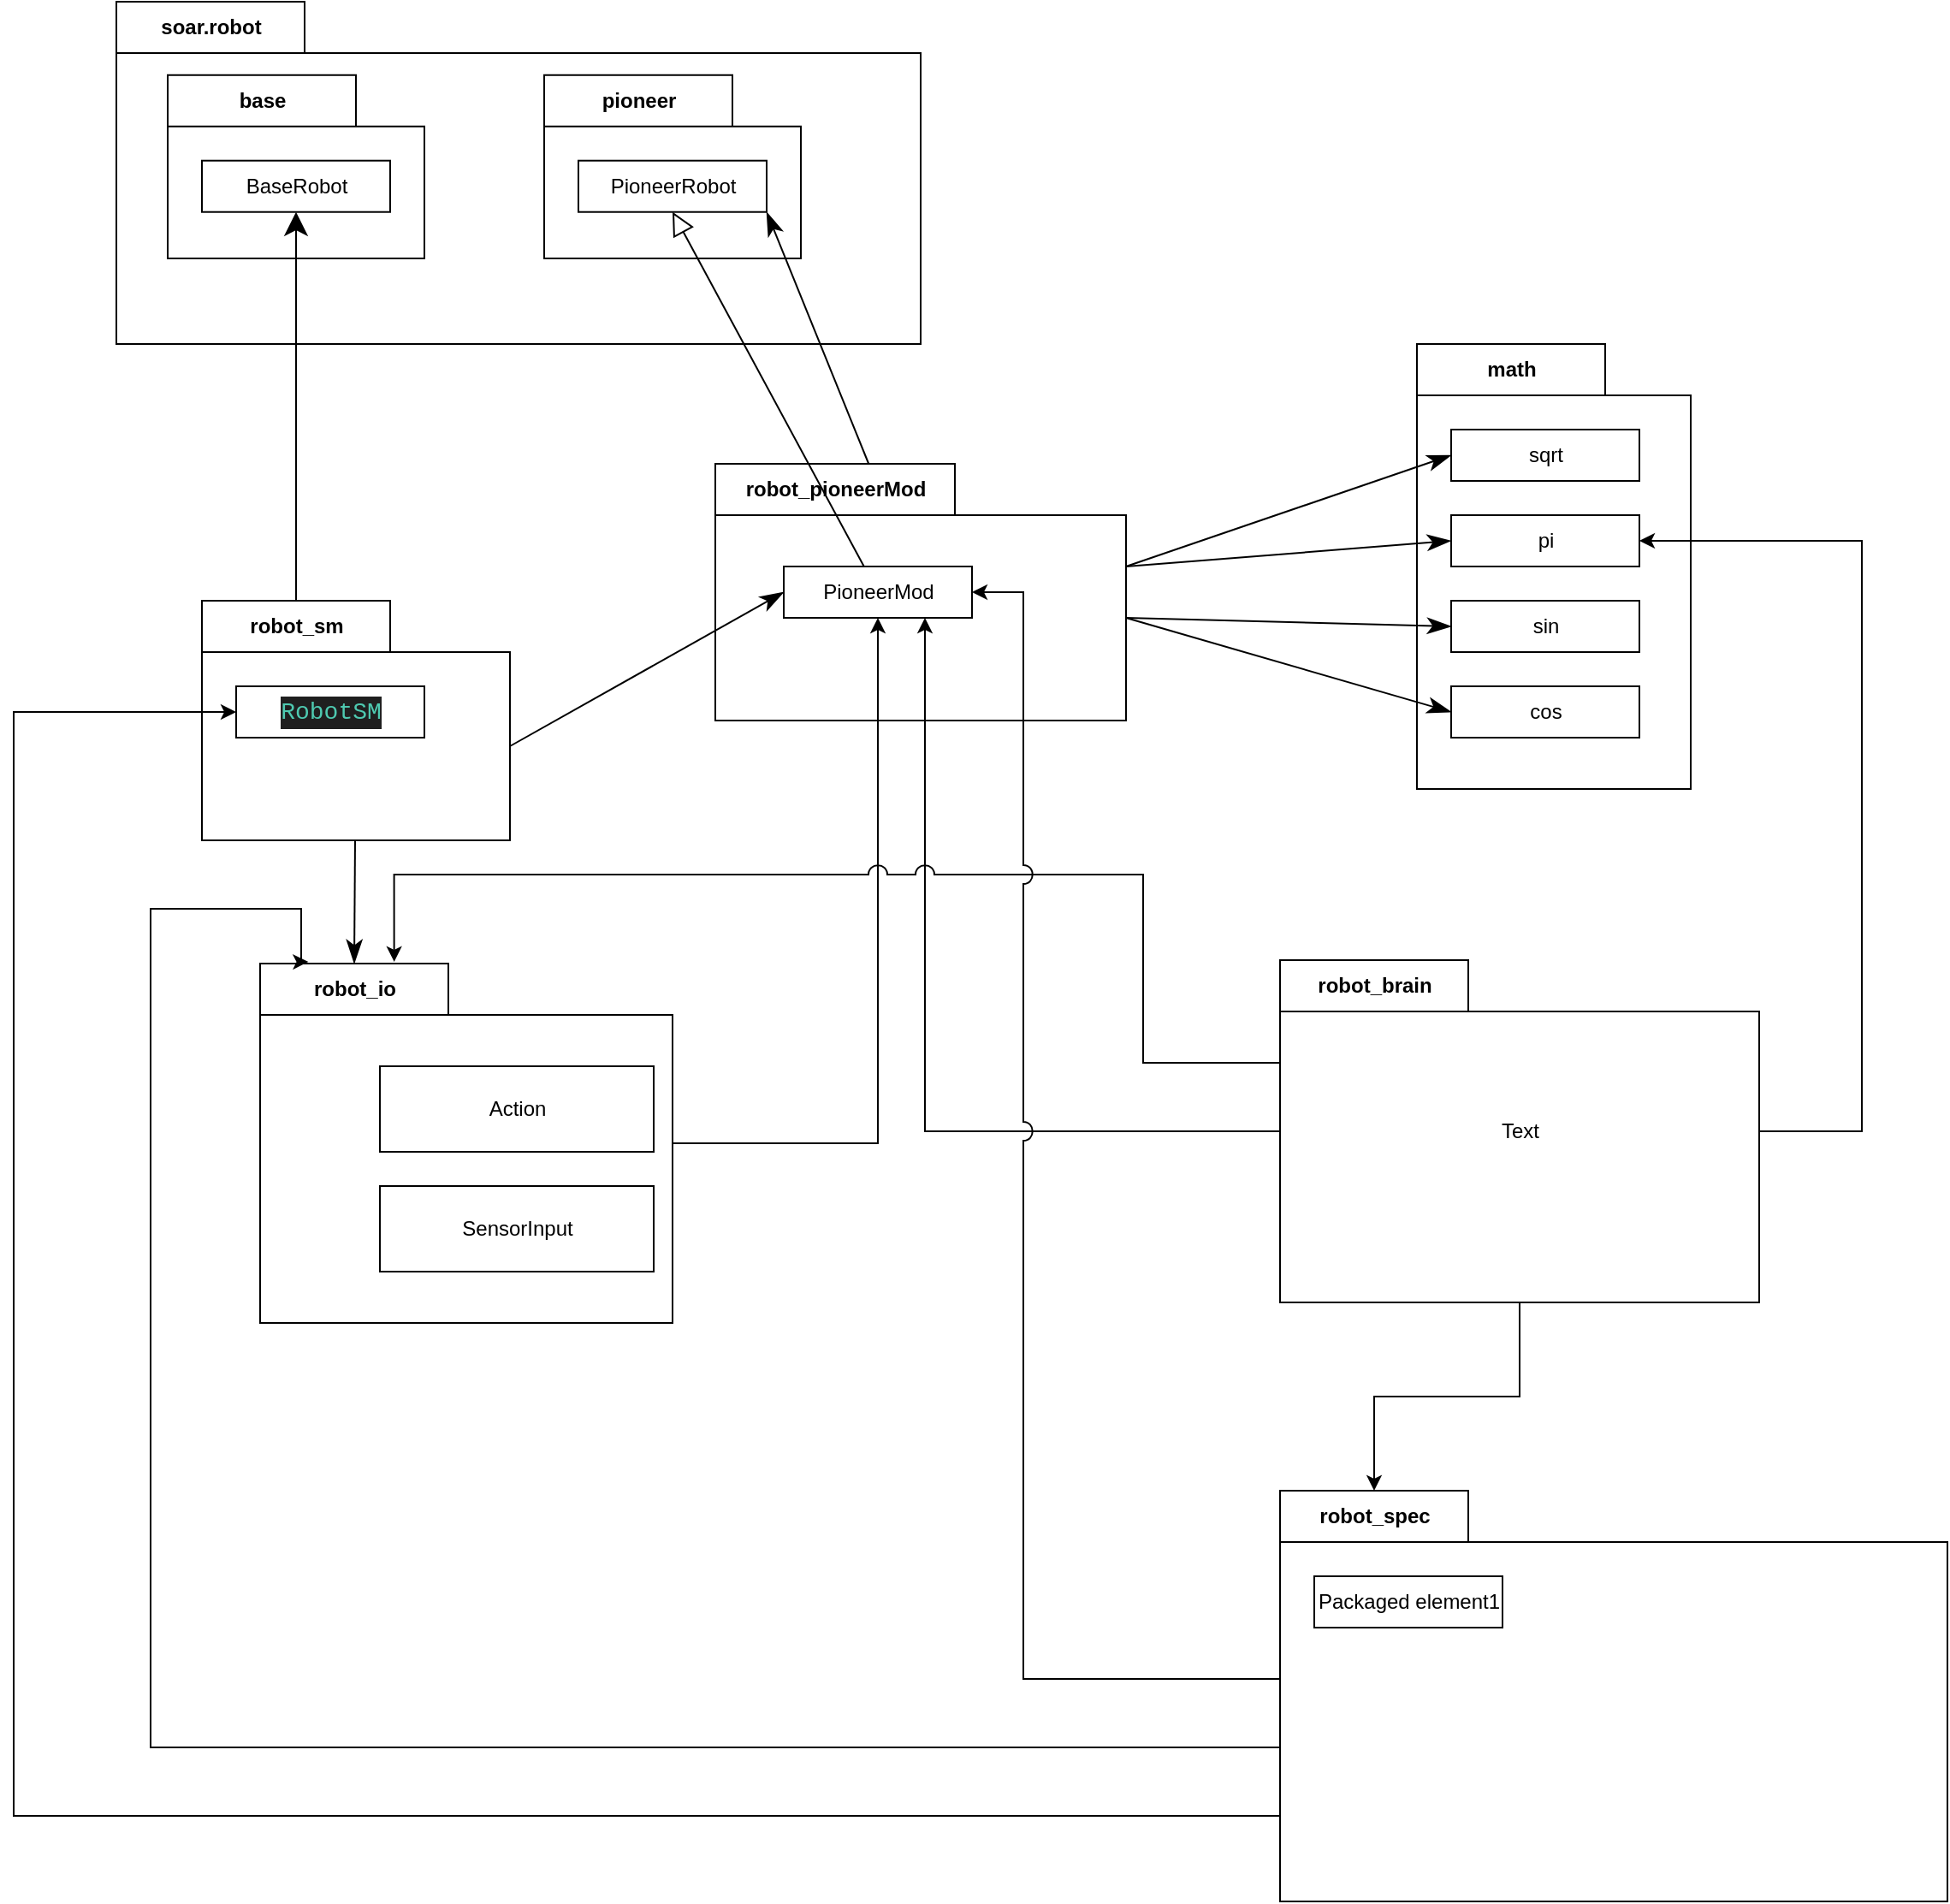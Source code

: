 <mxfile version="20.7.4" type="device"><diagram id="cXRwnmQlJ1Ui2owaHDPv" name="Page-1"><mxGraphModel dx="2058" dy="868" grid="1" gridSize="10" guides="1" tooltips="1" connect="1" arrows="1" fold="1" page="1" pageScale="1" pageWidth="1169" pageHeight="827" math="0" shadow="0"><root><mxCell id="0"/><mxCell id="1" parent="0"/><mxCell id="41" value="math" style="shape=folder;fontStyle=1;tabWidth=110;tabHeight=30;tabPosition=left;html=1;boundedLbl=1;labelInHeader=1;container=1;collapsible=0;recursiveResize=0;" parent="1" vertex="1"><mxGeometry x="840" y="220" width="160" height="260" as="geometry"/></mxCell><mxCell id="42" value="sqrt" style="html=1;" parent="41" vertex="1"><mxGeometry width="110" height="30" relative="1" as="geometry"><mxPoint x="20" y="50" as="offset"/></mxGeometry></mxCell><mxCell id="43" value="pi" style="html=1;" parent="41" vertex="1"><mxGeometry width="110" height="30" relative="1" as="geometry"><mxPoint x="20" y="100" as="offset"/></mxGeometry></mxCell><mxCell id="44" value="sin" style="html=1;" parent="41" vertex="1"><mxGeometry width="110" height="30" relative="1" as="geometry"><mxPoint x="20" y="150" as="offset"/></mxGeometry></mxCell><mxCell id="49" value="cos" style="html=1;" parent="41" vertex="1"><mxGeometry width="110" height="30" relative="1" as="geometry"><mxPoint x="20" y="200" as="offset"/></mxGeometry></mxCell><mxCell id="27" value="soar.robot" style="shape=folder;fontStyle=1;tabWidth=110;tabHeight=30;tabPosition=left;html=1;boundedLbl=1;labelInHeader=1;container=1;collapsible=0;" parent="1" vertex="1"><mxGeometry x="80" y="20" width="470" height="200" as="geometry"/></mxCell><mxCell id="28" value="" style="html=1;strokeColor=none;resizeWidth=1;resizeHeight=1;fillColor=none;part=1;connectable=0;allowArrows=0;deletable=0;" parent="27" vertex="1"><mxGeometry width="470" height="140" relative="1" as="geometry"><mxPoint y="30" as="offset"/></mxGeometry></mxCell><mxCell id="29" value="base" style="shape=folder;fontStyle=1;tabWidth=110;tabHeight=30;tabPosition=left;html=1;boundedLbl=1;labelInHeader=1;container=1;collapsible=0;recursiveResize=0;" parent="27" vertex="1"><mxGeometry x="30" y="42.86" width="150" height="107.14" as="geometry"/></mxCell><mxCell id="30" value="BaseRobot" style="html=1;" parent="29" vertex="1"><mxGeometry width="110" height="30" relative="1" as="geometry"><mxPoint x="20" y="50" as="offset"/></mxGeometry></mxCell><mxCell id="32" value="pioneer" style="shape=folder;fontStyle=1;tabWidth=110;tabHeight=30;tabPosition=left;html=1;boundedLbl=1;labelInHeader=1;container=1;collapsible=0;recursiveResize=0;" parent="27" vertex="1"><mxGeometry x="250" y="42.86" width="150" height="107.14" as="geometry"/></mxCell><mxCell id="33" value="PioneerRobot" style="html=1;" parent="32" vertex="1"><mxGeometry width="110" height="30" relative="1" as="geometry"><mxPoint x="20" y="50" as="offset"/></mxGeometry></mxCell><mxCell id="40" style="edgeStyle=none;html=1;entryX=1;entryY=1;entryDx=0;entryDy=0;endArrow=classicThin;endFill=1;endSize=11;" parent="1" source="23" target="33" edge="1"><mxGeometry relative="1" as="geometry"/></mxCell><mxCell id="50" style="edgeStyle=none;html=1;entryX=0;entryY=0.5;entryDx=0;entryDy=0;endArrow=classicThin;endFill=1;endSize=11;exitX=0;exitY=0;exitDx=240;exitDy=60;exitPerimeter=0;" parent="1" source="23" target="42" edge="1"><mxGeometry relative="1" as="geometry"/></mxCell><mxCell id="51" style="edgeStyle=none;html=1;entryX=0;entryY=0.5;entryDx=0;entryDy=0;endArrow=classicThin;endFill=1;endSize=11;exitX=0;exitY=0;exitDx=240;exitDy=60;exitPerimeter=0;" parent="1" source="23" target="43" edge="1"><mxGeometry relative="1" as="geometry"/></mxCell><mxCell id="52" style="edgeStyle=none;html=1;entryX=0;entryY=0.5;entryDx=0;entryDy=0;endArrow=classicThin;endFill=1;endSize=11;exitX=0;exitY=0;exitDx=240;exitDy=90;exitPerimeter=0;" parent="1" source="23" target="44" edge="1"><mxGeometry relative="1" as="geometry"/></mxCell><mxCell id="53" style="edgeStyle=none;html=1;entryX=0;entryY=0.5;entryDx=0;entryDy=0;endArrow=classicThin;endFill=1;endSize=11;exitX=0;exitY=0;exitDx=240;exitDy=90;exitPerimeter=0;" parent="1" source="23" target="49" edge="1"><mxGeometry relative="1" as="geometry"/></mxCell><mxCell id="23" value="robot_pioneerMod" style="shape=folder;fontStyle=1;tabWidth=140;tabHeight=30;tabPosition=left;html=1;boundedLbl=1;labelInHeader=1;container=1;collapsible=0;recursiveResize=0;" parent="1" vertex="1"><mxGeometry x="430" y="290" width="240" height="150" as="geometry"/></mxCell><mxCell id="24" value="PioneerMod" style="html=1;" parent="23" vertex="1"><mxGeometry width="110" height="30" relative="1" as="geometry"><mxPoint x="40" y="60" as="offset"/></mxGeometry></mxCell><mxCell id="34" style="edgeStyle=none;html=1;entryX=0.5;entryY=1;entryDx=0;entryDy=0;endArrow=block;endFill=0;endSize=11;" parent="23" source="24" target="33" edge="1"><mxGeometry relative="1" as="geometry"/></mxCell><mxCell id="39" style="edgeStyle=none;html=1;entryX=0;entryY=0;entryDx=55;entryDy=0;entryPerimeter=0;endArrow=classicThin;endFill=1;endSize=11;" parent="1" source="16" target="36" edge="1"><mxGeometry relative="1" as="geometry"/></mxCell><mxCell id="16" value="robot_sm" style="shape=folder;fontStyle=1;tabWidth=110;tabHeight=30;tabPosition=left;html=1;boundedLbl=1;labelInHeader=1;container=1;collapsible=0;recursiveResize=0;" parent="1" vertex="1"><mxGeometry x="130" y="370" width="180" height="140" as="geometry"/></mxCell><mxCell id="17" value="&lt;div style=&quot;color: rgb(204, 204, 204); background-color: rgb(31, 31, 31); font-family: Consolas, &amp;quot;Courier New&amp;quot;, monospace; font-size: 14px; line-height: 19px;&quot;&gt;&lt;span style=&quot;color: #4ec9b0;&quot;&gt;RobotSM&lt;/span&gt;&lt;/div&gt;" style="html=1;" parent="16" vertex="1"><mxGeometry width="110" height="30" relative="1" as="geometry"><mxPoint x="20" y="50" as="offset"/></mxGeometry></mxCell><mxCell id="5Yyt3kathbCCTl5x1wvm-54" style="edgeStyle=orthogonalEdgeStyle;rounded=0;orthogonalLoop=1;jettySize=auto;html=1;entryX=0.5;entryY=1;entryDx=0;entryDy=0;" edge="1" parent="1" source="36" target="24"><mxGeometry relative="1" as="geometry"/></mxCell><mxCell id="36" value="robot_io" style="shape=folder;fontStyle=1;tabWidth=110;tabHeight=30;tabPosition=left;html=1;boundedLbl=1;labelInHeader=1;container=1;collapsible=0;recursiveResize=0;" parent="1" vertex="1"><mxGeometry x="164" y="582" width="241" height="210" as="geometry"/></mxCell><mxCell id="37" value="Action" style="html=1;" parent="36" vertex="1"><mxGeometry width="160" height="50" relative="1" as="geometry"><mxPoint x="70" y="60" as="offset"/></mxGeometry></mxCell><mxCell id="38" value="SensorInput" style="html=1;" parent="36" vertex="1"><mxGeometry width="160" height="50" relative="1" as="geometry"><mxPoint x="70" y="130" as="offset"/></mxGeometry></mxCell><mxCell id="35" style="edgeStyle=none;html=1;entryX=0;entryY=0.5;entryDx=0;entryDy=0;endArrow=classicThin;endFill=1;endSize=11;exitX=0;exitY=0;exitDx=180;exitDy=85;exitPerimeter=0;" parent="1" source="16" target="24" edge="1"><mxGeometry relative="1" as="geometry"/></mxCell><mxCell id="31" style="edgeStyle=none;html=1;entryX=0.5;entryY=1;entryDx=0;entryDy=0;endArrow=classic;endFill=1;endSize=11;exitX=0;exitY=0;exitDx=55;exitDy=0;exitPerimeter=0;" parent="1" source="16" target="30" edge="1"><mxGeometry relative="1" as="geometry"/></mxCell><mxCell id="5Yyt3kathbCCTl5x1wvm-59" style="edgeStyle=orthogonalEdgeStyle;rounded=0;orthogonalLoop=1;jettySize=auto;html=1;entryX=0.75;entryY=1;entryDx=0;entryDy=0;" edge="1" parent="1" source="5Yyt3kathbCCTl5x1wvm-57" target="24"><mxGeometry relative="1" as="geometry"/></mxCell><mxCell id="5Yyt3kathbCCTl5x1wvm-62" style="edgeStyle=orthogonalEdgeStyle;rounded=0;orthogonalLoop=1;jettySize=auto;html=1;entryX=0;entryY=0;entryDx=55;entryDy=0;entryPerimeter=0;" edge="1" parent="1" source="5Yyt3kathbCCTl5x1wvm-57" target="5Yyt3kathbCCTl5x1wvm-60"><mxGeometry relative="1" as="geometry"/></mxCell><mxCell id="5Yyt3kathbCCTl5x1wvm-65" style="edgeStyle=orthogonalEdgeStyle;rounded=0;orthogonalLoop=1;jettySize=auto;html=1;entryX=1;entryY=0.5;entryDx=0;entryDy=0;" edge="1" parent="1" source="5Yyt3kathbCCTl5x1wvm-57" target="43"><mxGeometry x="0.011" y="-30" relative="1" as="geometry"><Array as="points"><mxPoint x="1100" y="680"/><mxPoint x="1100" y="335"/></Array><mxPoint as="offset"/></mxGeometry></mxCell><mxCell id="5Yyt3kathbCCTl5x1wvm-66" style="edgeStyle=orthogonalEdgeStyle;rounded=0;orthogonalLoop=1;jettySize=auto;html=1;entryX=0.325;entryY=-0.005;entryDx=0;entryDy=0;entryPerimeter=0;jumpStyle=arc;jumpSize=11;" edge="1" parent="1" source="5Yyt3kathbCCTl5x1wvm-57" target="36"><mxGeometry relative="1" as="geometry"><Array as="points"><mxPoint x="680" y="640"/><mxPoint x="680" y="530"/><mxPoint x="242" y="530"/></Array></mxGeometry></mxCell><mxCell id="5Yyt3kathbCCTl5x1wvm-57" value="robot_brain" style="shape=folder;fontStyle=1;tabWidth=110;tabHeight=30;tabPosition=left;html=1;boundedLbl=1;labelInHeader=1;container=1;collapsible=0;" vertex="1" parent="1"><mxGeometry x="760" y="580" width="280" height="200" as="geometry"/></mxCell><mxCell id="5Yyt3kathbCCTl5x1wvm-58" value="Text" style="html=1;strokeColor=none;resizeWidth=1;resizeHeight=1;fillColor=none;part=1;connectable=0;allowArrows=0;deletable=0;" vertex="1" parent="5Yyt3kathbCCTl5x1wvm-57"><mxGeometry width="280" height="140" relative="1" as="geometry"><mxPoint y="30" as="offset"/></mxGeometry></mxCell><mxCell id="5Yyt3kathbCCTl5x1wvm-67" style="edgeStyle=orthogonalEdgeStyle;rounded=0;jumpStyle=arc;jumpSize=11;orthogonalLoop=1;jettySize=auto;html=1;entryX=0;entryY=0.5;entryDx=0;entryDy=0;" edge="1" parent="1" source="5Yyt3kathbCCTl5x1wvm-60" target="17"><mxGeometry relative="1" as="geometry"><Array as="points"><mxPoint x="20" y="1080"/><mxPoint x="20" y="435"/></Array></mxGeometry></mxCell><mxCell id="5Yyt3kathbCCTl5x1wvm-68" style="edgeStyle=orthogonalEdgeStyle;rounded=0;jumpStyle=arc;jumpSize=11;orthogonalLoop=1;jettySize=auto;html=1;entryX=0.117;entryY=-0.005;entryDx=0;entryDy=0;entryPerimeter=0;" edge="1" parent="1" source="5Yyt3kathbCCTl5x1wvm-60" target="36"><mxGeometry relative="1" as="geometry"><Array as="points"><mxPoint x="100" y="1040"/><mxPoint x="100" y="550"/><mxPoint x="188" y="550"/></Array></mxGeometry></mxCell><mxCell id="5Yyt3kathbCCTl5x1wvm-69" style="edgeStyle=orthogonalEdgeStyle;rounded=0;jumpStyle=arc;jumpSize=11;orthogonalLoop=1;jettySize=auto;html=1;entryX=1;entryY=0.5;entryDx=0;entryDy=0;" edge="1" parent="1" source="5Yyt3kathbCCTl5x1wvm-60" target="24"><mxGeometry relative="1" as="geometry"><Array as="points"><mxPoint x="610" y="1000"/><mxPoint x="610" y="365"/></Array></mxGeometry></mxCell><mxCell id="5Yyt3kathbCCTl5x1wvm-60" value="robot_spec" style="shape=folder;fontStyle=1;tabWidth=110;tabHeight=30;tabPosition=left;html=1;boundedLbl=1;labelInHeader=1;container=1;collapsible=0;recursiveResize=0;" vertex="1" parent="1"><mxGeometry x="760" y="890" width="390" height="240" as="geometry"/></mxCell><mxCell id="5Yyt3kathbCCTl5x1wvm-61" value="Packaged element1" style="html=1;" vertex="1" parent="5Yyt3kathbCCTl5x1wvm-60"><mxGeometry width="110" height="30" relative="1" as="geometry"><mxPoint x="20" y="50" as="offset"/></mxGeometry></mxCell></root></mxGraphModel></diagram></mxfile>